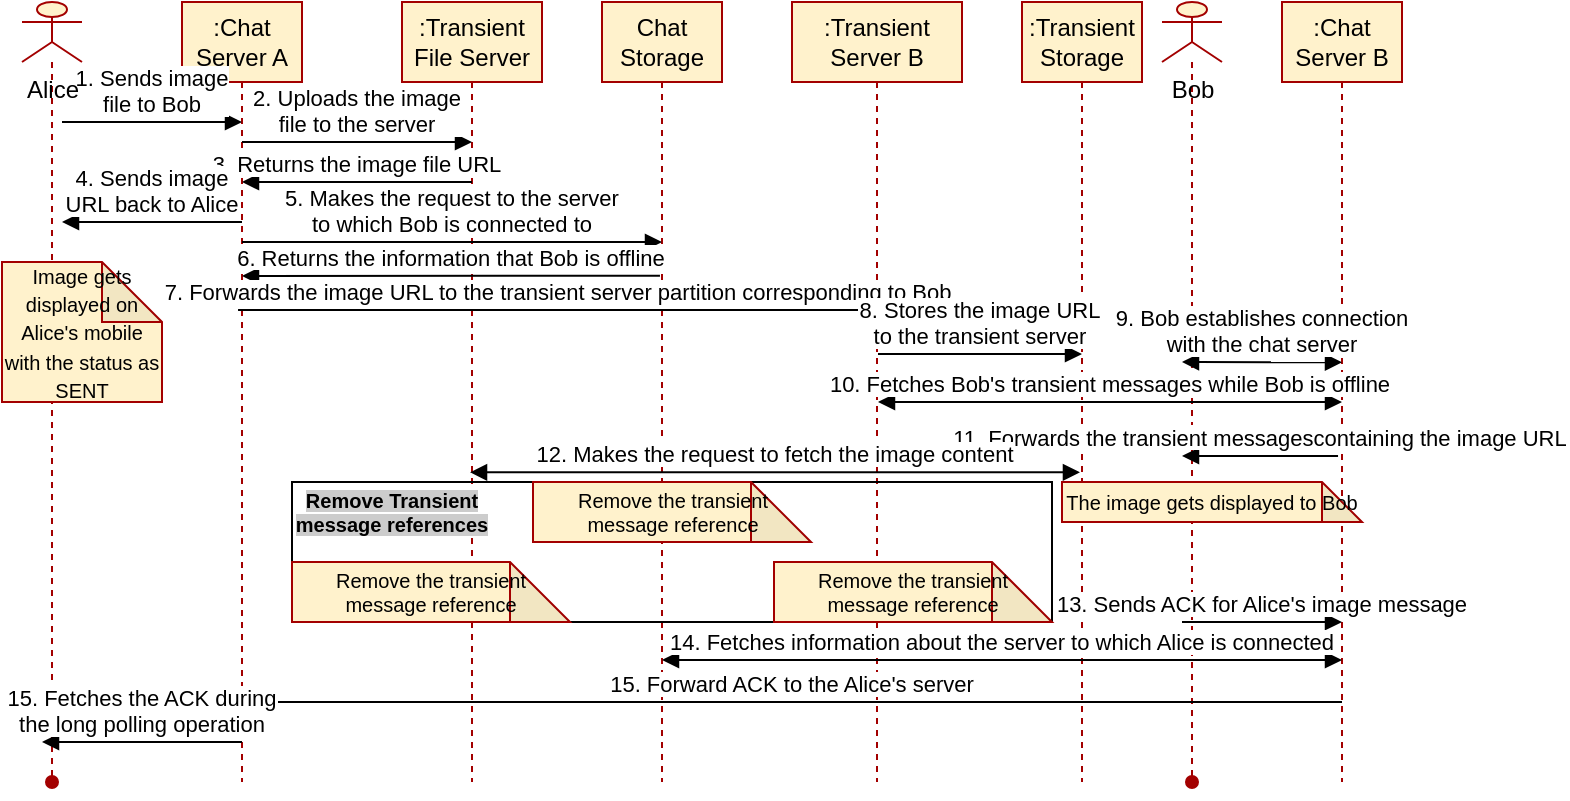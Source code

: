<mxfile version="15.5.9" type="github">
  <diagram id="kgpKYQtTHZ0yAKxKKP6v" name="Page-1">
    <mxGraphModel dx="782" dy="351" grid="1" gridSize="10" guides="1" tooltips="1" connect="1" arrows="1" fold="1" page="1" pageScale="1" pageWidth="850" pageHeight="1100" math="0" shadow="0">
      <root>
        <mxCell id="0" />
        <mxCell id="1" parent="0" />
        <mxCell id="3nuBFxr9cyL0pnOWT2aG-1" value=":Chat Server A" style="shape=umlLifeline;perimeter=lifelinePerimeter;container=1;collapsible=0;recursiveResize=0;rounded=0;shadow=0;strokeWidth=1;whiteSpace=wrap;fillColor=#fff2cc;strokeColor=#A30000;" parent="1" vertex="1">
          <mxGeometry x="120" y="10" width="60" height="390" as="geometry" />
        </mxCell>
        <mxCell id="3nuBFxr9cyL0pnOWT2aG-3" value="1. Sends image &#xa;file to Bob" style="verticalAlign=bottom;startArrow=none;endArrow=block;startSize=8;shadow=0;strokeWidth=1;startFill=0;" parent="3nuBFxr9cyL0pnOWT2aG-1" edge="1">
          <mxGeometry relative="1" as="geometry">
            <mxPoint x="-60" y="60" as="sourcePoint" />
            <mxPoint x="30" y="60" as="targetPoint" />
          </mxGeometry>
        </mxCell>
        <mxCell id="3nuBFxr9cyL0pnOWT2aG-5" value=":Transient File Server" style="shape=umlLifeline;perimeter=lifelinePerimeter;container=1;collapsible=0;recursiveResize=0;rounded=0;shadow=0;strokeWidth=1;whiteSpace=wrap;fillColor=#fff2cc;strokeColor=#A30000;" parent="1" vertex="1">
          <mxGeometry x="230" y="10" width="70" height="390" as="geometry" />
        </mxCell>
        <mxCell id="3nuBFxr9cyL0pnOWT2aG-8" value="2. Uploads the image &#xa;file to the server" style="verticalAlign=bottom;endArrow=block;shadow=0;strokeWidth=1;" parent="1" edge="1">
          <mxGeometry relative="1" as="geometry">
            <mxPoint x="150" y="80" as="sourcePoint" />
            <mxPoint x="265" y="80" as="targetPoint" />
          </mxGeometry>
        </mxCell>
        <mxCell id="3nuBFxr9cyL0pnOWT2aG-9" value="3. Returns the image file URL" style="verticalAlign=bottom;endArrow=block;shadow=0;strokeWidth=1;" parent="1" target="3nuBFxr9cyL0pnOWT2aG-1" edge="1">
          <mxGeometry relative="1" as="geometry">
            <mxPoint x="265" y="100" as="sourcePoint" />
            <mxPoint x="180" y="200" as="targetPoint" />
          </mxGeometry>
        </mxCell>
        <mxCell id="uhG0LcDK4NJh1qfMVqmM-9" style="edgeStyle=orthogonalEdgeStyle;rounded=0;orthogonalLoop=1;jettySize=auto;html=1;endArrow=oval;endFill=1;dashed=1;strokeColor=#A30000;" edge="1" parent="1" source="uhG0LcDK4NJh1qfMVqmM-1">
          <mxGeometry relative="1" as="geometry">
            <mxPoint x="55" y="400" as="targetPoint" />
          </mxGeometry>
        </mxCell>
        <mxCell id="uhG0LcDK4NJh1qfMVqmM-1" value="Alice" style="shape=umlActor;verticalLabelPosition=bottom;verticalAlign=top;html=1;outlineConnect=0;fillColor=#fff2cc;strokeColor=#A30000;" vertex="1" parent="1">
          <mxGeometry x="40" y="10" width="30" height="30" as="geometry" />
        </mxCell>
        <mxCell id="uhG0LcDK4NJh1qfMVqmM-15" style="edgeStyle=orthogonalEdgeStyle;rounded=0;orthogonalLoop=1;jettySize=auto;html=1;dashed=1;fontSize=10;startArrow=none;startFill=0;endArrow=oval;endFill=1;strokeColor=#A30000;" edge="1" parent="1" source="uhG0LcDK4NJh1qfMVqmM-2">
          <mxGeometry relative="1" as="geometry">
            <mxPoint x="625" y="400" as="targetPoint" />
          </mxGeometry>
        </mxCell>
        <mxCell id="uhG0LcDK4NJh1qfMVqmM-2" value="Bob" style="shape=umlActor;verticalLabelPosition=bottom;verticalAlign=top;html=1;outlineConnect=0;fillColor=#fff2cc;strokeColor=#A30000;" vertex="1" parent="1">
          <mxGeometry x="610" y="10" width="30" height="30" as="geometry" />
        </mxCell>
        <mxCell id="uhG0LcDK4NJh1qfMVqmM-5" value="Chat Storage" style="shape=umlLifeline;perimeter=lifelinePerimeter;container=1;collapsible=0;recursiveResize=0;rounded=0;shadow=0;strokeWidth=1;whiteSpace=wrap;fillColor=#fff2cc;strokeColor=#A30000;" vertex="1" parent="1">
          <mxGeometry x="330" y="10" width="60" height="390" as="geometry" />
        </mxCell>
        <mxCell id="uhG0LcDK4NJh1qfMVqmM-6" value=":Transient Server B" style="shape=umlLifeline;perimeter=lifelinePerimeter;container=1;collapsible=0;recursiveResize=0;rounded=0;shadow=0;strokeWidth=1;whiteSpace=wrap;fillColor=#fff2cc;strokeColor=#A30000;" vertex="1" parent="1">
          <mxGeometry x="425" y="10" width="85" height="390" as="geometry" />
        </mxCell>
        <mxCell id="uhG0LcDK4NJh1qfMVqmM-22" value="" style="rounded=0;whiteSpace=wrap;html=1;fontSize=10;fillColor=none;" vertex="1" parent="uhG0LcDK4NJh1qfMVqmM-6">
          <mxGeometry x="-250" y="240" width="380" height="70" as="geometry" />
        </mxCell>
        <mxCell id="uhG0LcDK4NJh1qfMVqmM-26" value="Remove the transient message reference" style="shape=note;whiteSpace=wrap;html=1;backgroundOutline=1;darkOpacity=0.05;fontSize=10;fillColor=#fff2cc;strokeColor=#A30000;" vertex="1" parent="uhG0LcDK4NJh1qfMVqmM-6">
          <mxGeometry x="-129.5" y="240" width="139" height="30" as="geometry" />
        </mxCell>
        <mxCell id="uhG0LcDK4NJh1qfMVqmM-27" value="Remove the transient message reference" style="shape=note;whiteSpace=wrap;html=1;backgroundOutline=1;darkOpacity=0.05;fontSize=10;fillColor=#fff2cc;strokeColor=#A30000;" vertex="1" parent="uhG0LcDK4NJh1qfMVqmM-6">
          <mxGeometry x="-9" y="280" width="139" height="30" as="geometry" />
        </mxCell>
        <mxCell id="uhG0LcDK4NJh1qfMVqmM-21" value="Remove the transient message reference" style="shape=note;whiteSpace=wrap;html=1;backgroundOutline=1;darkOpacity=0.05;fontSize=10;fillColor=#fff2cc;strokeColor=#A30000;" vertex="1" parent="uhG0LcDK4NJh1qfMVqmM-6">
          <mxGeometry x="-250" y="280" width="139" height="30" as="geometry" />
        </mxCell>
        <mxCell id="uhG0LcDK4NJh1qfMVqmM-36" value="&lt;b&gt;&lt;span style=&quot;background-color: rgb(204 , 204 , 204)&quot;&gt;Remove Transient message references&lt;/span&gt;&lt;/b&gt;" style="text;html=1;strokeColor=none;fillColor=none;align=center;verticalAlign=middle;whiteSpace=wrap;rounded=0;fontSize=10;" vertex="1" parent="uhG0LcDK4NJh1qfMVqmM-6">
          <mxGeometry x="-250" y="240" width="100" height="30" as="geometry" />
        </mxCell>
        <mxCell id="uhG0LcDK4NJh1qfMVqmM-7" value=":Transient Storage" style="shape=umlLifeline;perimeter=lifelinePerimeter;container=1;collapsible=0;recursiveResize=0;rounded=0;shadow=0;strokeWidth=1;whiteSpace=wrap;fillColor=#fff2cc;strokeColor=#A30000;" vertex="1" parent="1">
          <mxGeometry x="540" y="10" width="60" height="390" as="geometry" />
        </mxCell>
        <mxCell id="uhG0LcDK4NJh1qfMVqmM-8" value=":Chat Server B" style="shape=umlLifeline;perimeter=lifelinePerimeter;container=1;collapsible=0;recursiveResize=0;rounded=0;shadow=0;strokeWidth=1;whiteSpace=wrap;fillColor=#fff2cc;strokeColor=#A30000;" vertex="1" parent="1">
          <mxGeometry x="670" y="10" width="60" height="390" as="geometry" />
        </mxCell>
        <mxCell id="uhG0LcDK4NJh1qfMVqmM-10" value="4. Sends image &#xa;URL back to Alice" style="verticalAlign=bottom;endArrow=block;shadow=0;strokeWidth=1;" edge="1" parent="1">
          <mxGeometry relative="1" as="geometry">
            <mxPoint x="150" y="120" as="sourcePoint" />
            <mxPoint x="60" y="120" as="targetPoint" />
          </mxGeometry>
        </mxCell>
        <mxCell id="uhG0LcDK4NJh1qfMVqmM-11" value="&lt;font style=&quot;font-size: 10px&quot;&gt;Image gets displayed on Alice&#39;s mobile with the status as SENT&lt;/font&gt;" style="shape=note;whiteSpace=wrap;html=1;backgroundOutline=1;darkOpacity=0.05;fillColor=#fff2cc;strokeColor=#A30000;" vertex="1" parent="1">
          <mxGeometry x="30" y="140" width="80" height="70" as="geometry" />
        </mxCell>
        <mxCell id="uhG0LcDK4NJh1qfMVqmM-12" value="5. Makes the request to the server &#xa;to which Bob is connected to" style="verticalAlign=bottom;endArrow=block;shadow=0;strokeWidth=1;" edge="1" parent="1">
          <mxGeometry relative="1" as="geometry">
            <mxPoint x="150" y="130" as="sourcePoint" />
            <mxPoint x="360" y="130" as="targetPoint" />
          </mxGeometry>
        </mxCell>
        <mxCell id="uhG0LcDK4NJh1qfMVqmM-13" value="6. Returns the information that Bob is offline" style="verticalAlign=bottom;endArrow=block;shadow=0;strokeWidth=1;exitX=0.483;exitY=0.351;exitDx=0;exitDy=0;exitPerimeter=0;" edge="1" parent="1" source="uhG0LcDK4NJh1qfMVqmM-5">
          <mxGeometry relative="1" as="geometry">
            <mxPoint x="360" y="160" as="sourcePoint" />
            <mxPoint x="150" y="147" as="targetPoint" />
          </mxGeometry>
        </mxCell>
        <mxCell id="uhG0LcDK4NJh1qfMVqmM-14" value="7. Forwards the image URL to the transient server partition corresponding to Bob" style="verticalAlign=bottom;endArrow=block;shadow=0;strokeWidth=1;exitX=0.467;exitY=0.395;exitDx=0;exitDy=0;exitPerimeter=0;" edge="1" parent="1" source="3nuBFxr9cyL0pnOWT2aG-1">
          <mxGeometry relative="1" as="geometry">
            <mxPoint x="150" y="180" as="sourcePoint" />
            <mxPoint x="468" y="164" as="targetPoint" />
          </mxGeometry>
        </mxCell>
        <mxCell id="uhG0LcDK4NJh1qfMVqmM-16" value="8. Stores the image URL &#xa;to the transient server" style="verticalAlign=bottom;endArrow=block;shadow=0;strokeWidth=1;" edge="1" parent="1">
          <mxGeometry relative="1" as="geometry">
            <mxPoint x="468" y="186" as="sourcePoint" />
            <mxPoint x="570" y="186" as="targetPoint" />
          </mxGeometry>
        </mxCell>
        <mxCell id="uhG0LcDK4NJh1qfMVqmM-17" value="9. Bob establishes connection &#xa;with the chat server" style="verticalAlign=bottom;endArrow=block;shadow=0;strokeWidth=1;startArrow=block;startFill=1;entryX=0.5;entryY=0.462;entryDx=0;entryDy=0;entryPerimeter=0;" edge="1" parent="1" target="uhG0LcDK4NJh1qfMVqmM-8">
          <mxGeometry relative="1" as="geometry">
            <mxPoint x="620" y="190" as="sourcePoint" />
            <mxPoint x="700" y="210" as="targetPoint" />
          </mxGeometry>
        </mxCell>
        <mxCell id="uhG0LcDK4NJh1qfMVqmM-18" value="10. Fetches Bob&#39;s transient messages while Bob is offline" style="verticalAlign=bottom;endArrow=block;shadow=0;strokeWidth=1;startArrow=block;startFill=1;endFill=1;" edge="1" parent="1">
          <mxGeometry relative="1" as="geometry">
            <mxPoint x="468" y="210" as="sourcePoint" />
            <mxPoint x="700" y="210" as="targetPoint" />
            <Array as="points" />
          </mxGeometry>
        </mxCell>
        <mxCell id="uhG0LcDK4NJh1qfMVqmM-19" value="11. Forwards the transient messagescontaining the image URL" style="verticalAlign=bottom;endArrow=none;shadow=0;strokeWidth=1;startArrow=block;startFill=1;endFill=0;entryX=0.467;entryY=0.582;entryDx=0;entryDy=0;entryPerimeter=0;" edge="1" parent="1" target="uhG0LcDK4NJh1qfMVqmM-8">
          <mxGeometry relative="1" as="geometry">
            <mxPoint x="620" y="237" as="sourcePoint" />
            <mxPoint x="700" y="270" as="targetPoint" />
            <Array as="points" />
          </mxGeometry>
        </mxCell>
        <mxCell id="uhG0LcDK4NJh1qfMVqmM-20" value="12. Makes the request to fetch the image content" style="verticalAlign=bottom;endArrow=block;shadow=0;strokeWidth=1;startArrow=block;startFill=1;endFill=1;entryX=0.483;entryY=0.603;entryDx=0;entryDy=0;entryPerimeter=0;exitX=0.486;exitY=0.603;exitDx=0;exitDy=0;exitPerimeter=0;" edge="1" parent="1" source="3nuBFxr9cyL0pnOWT2aG-5" target="uhG0LcDK4NJh1qfMVqmM-7">
          <mxGeometry relative="1" as="geometry">
            <mxPoint x="265" y="265" as="sourcePoint" />
            <mxPoint x="570" y="287" as="targetPoint" />
            <Array as="points" />
          </mxGeometry>
        </mxCell>
        <mxCell id="uhG0LcDK4NJh1qfMVqmM-25" value="The image gets displayed to Bob" style="shape=note;whiteSpace=wrap;html=1;backgroundOutline=1;darkOpacity=0.05;fontSize=10;fillColor=#fff2cc;strokeColor=#A30000;" vertex="1" parent="1">
          <mxGeometry x="560" y="250" width="150" height="20" as="geometry" />
        </mxCell>
        <mxCell id="uhG0LcDK4NJh1qfMVqmM-31" value="13. Sends ACK for Alice&#39;s image message" style="verticalAlign=bottom;endArrow=block;shadow=0;strokeWidth=1;" edge="1" parent="1">
          <mxGeometry relative="1" as="geometry">
            <mxPoint x="620" y="320" as="sourcePoint" />
            <mxPoint x="700" y="320" as="targetPoint" />
          </mxGeometry>
        </mxCell>
        <mxCell id="uhG0LcDK4NJh1qfMVqmM-32" value="14. Fetches information about the server to which Alice is connected" style="verticalAlign=bottom;endArrow=block;shadow=0;strokeWidth=1;startArrow=block;startFill=1;endFill=1;" edge="1" parent="1">
          <mxGeometry relative="1" as="geometry">
            <mxPoint x="360" y="339" as="sourcePoint" />
            <mxPoint x="700" y="339" as="targetPoint" />
            <Array as="points">
              <mxPoint x="530" y="339" />
            </Array>
          </mxGeometry>
        </mxCell>
        <mxCell id="uhG0LcDK4NJh1qfMVqmM-34" value="15. Forward ACK to the Alice&#39;s server" style="verticalAlign=bottom;endArrow=none;shadow=0;strokeWidth=1;startArrow=block;startFill=1;endFill=0;align=center;" edge="1" parent="1" source="3nuBFxr9cyL0pnOWT2aG-1">
          <mxGeometry relative="1" as="geometry">
            <mxPoint x="374.02" y="349.16" as="sourcePoint" />
            <mxPoint x="700" y="360" as="targetPoint" />
            <Array as="points">
              <mxPoint x="540" y="360" />
            </Array>
          </mxGeometry>
        </mxCell>
        <mxCell id="uhG0LcDK4NJh1qfMVqmM-35" value="15. Fetches the ACK during &#xa;the long polling operation" style="verticalAlign=bottom;endArrow=none;shadow=0;strokeWidth=1;startArrow=block;startFill=1;endFill=0;align=center;" edge="1" parent="1">
          <mxGeometry relative="1" as="geometry">
            <mxPoint x="50" y="380" as="sourcePoint" />
            <mxPoint x="150" y="380" as="targetPoint" />
            <Array as="points" />
          </mxGeometry>
        </mxCell>
      </root>
    </mxGraphModel>
  </diagram>
</mxfile>
